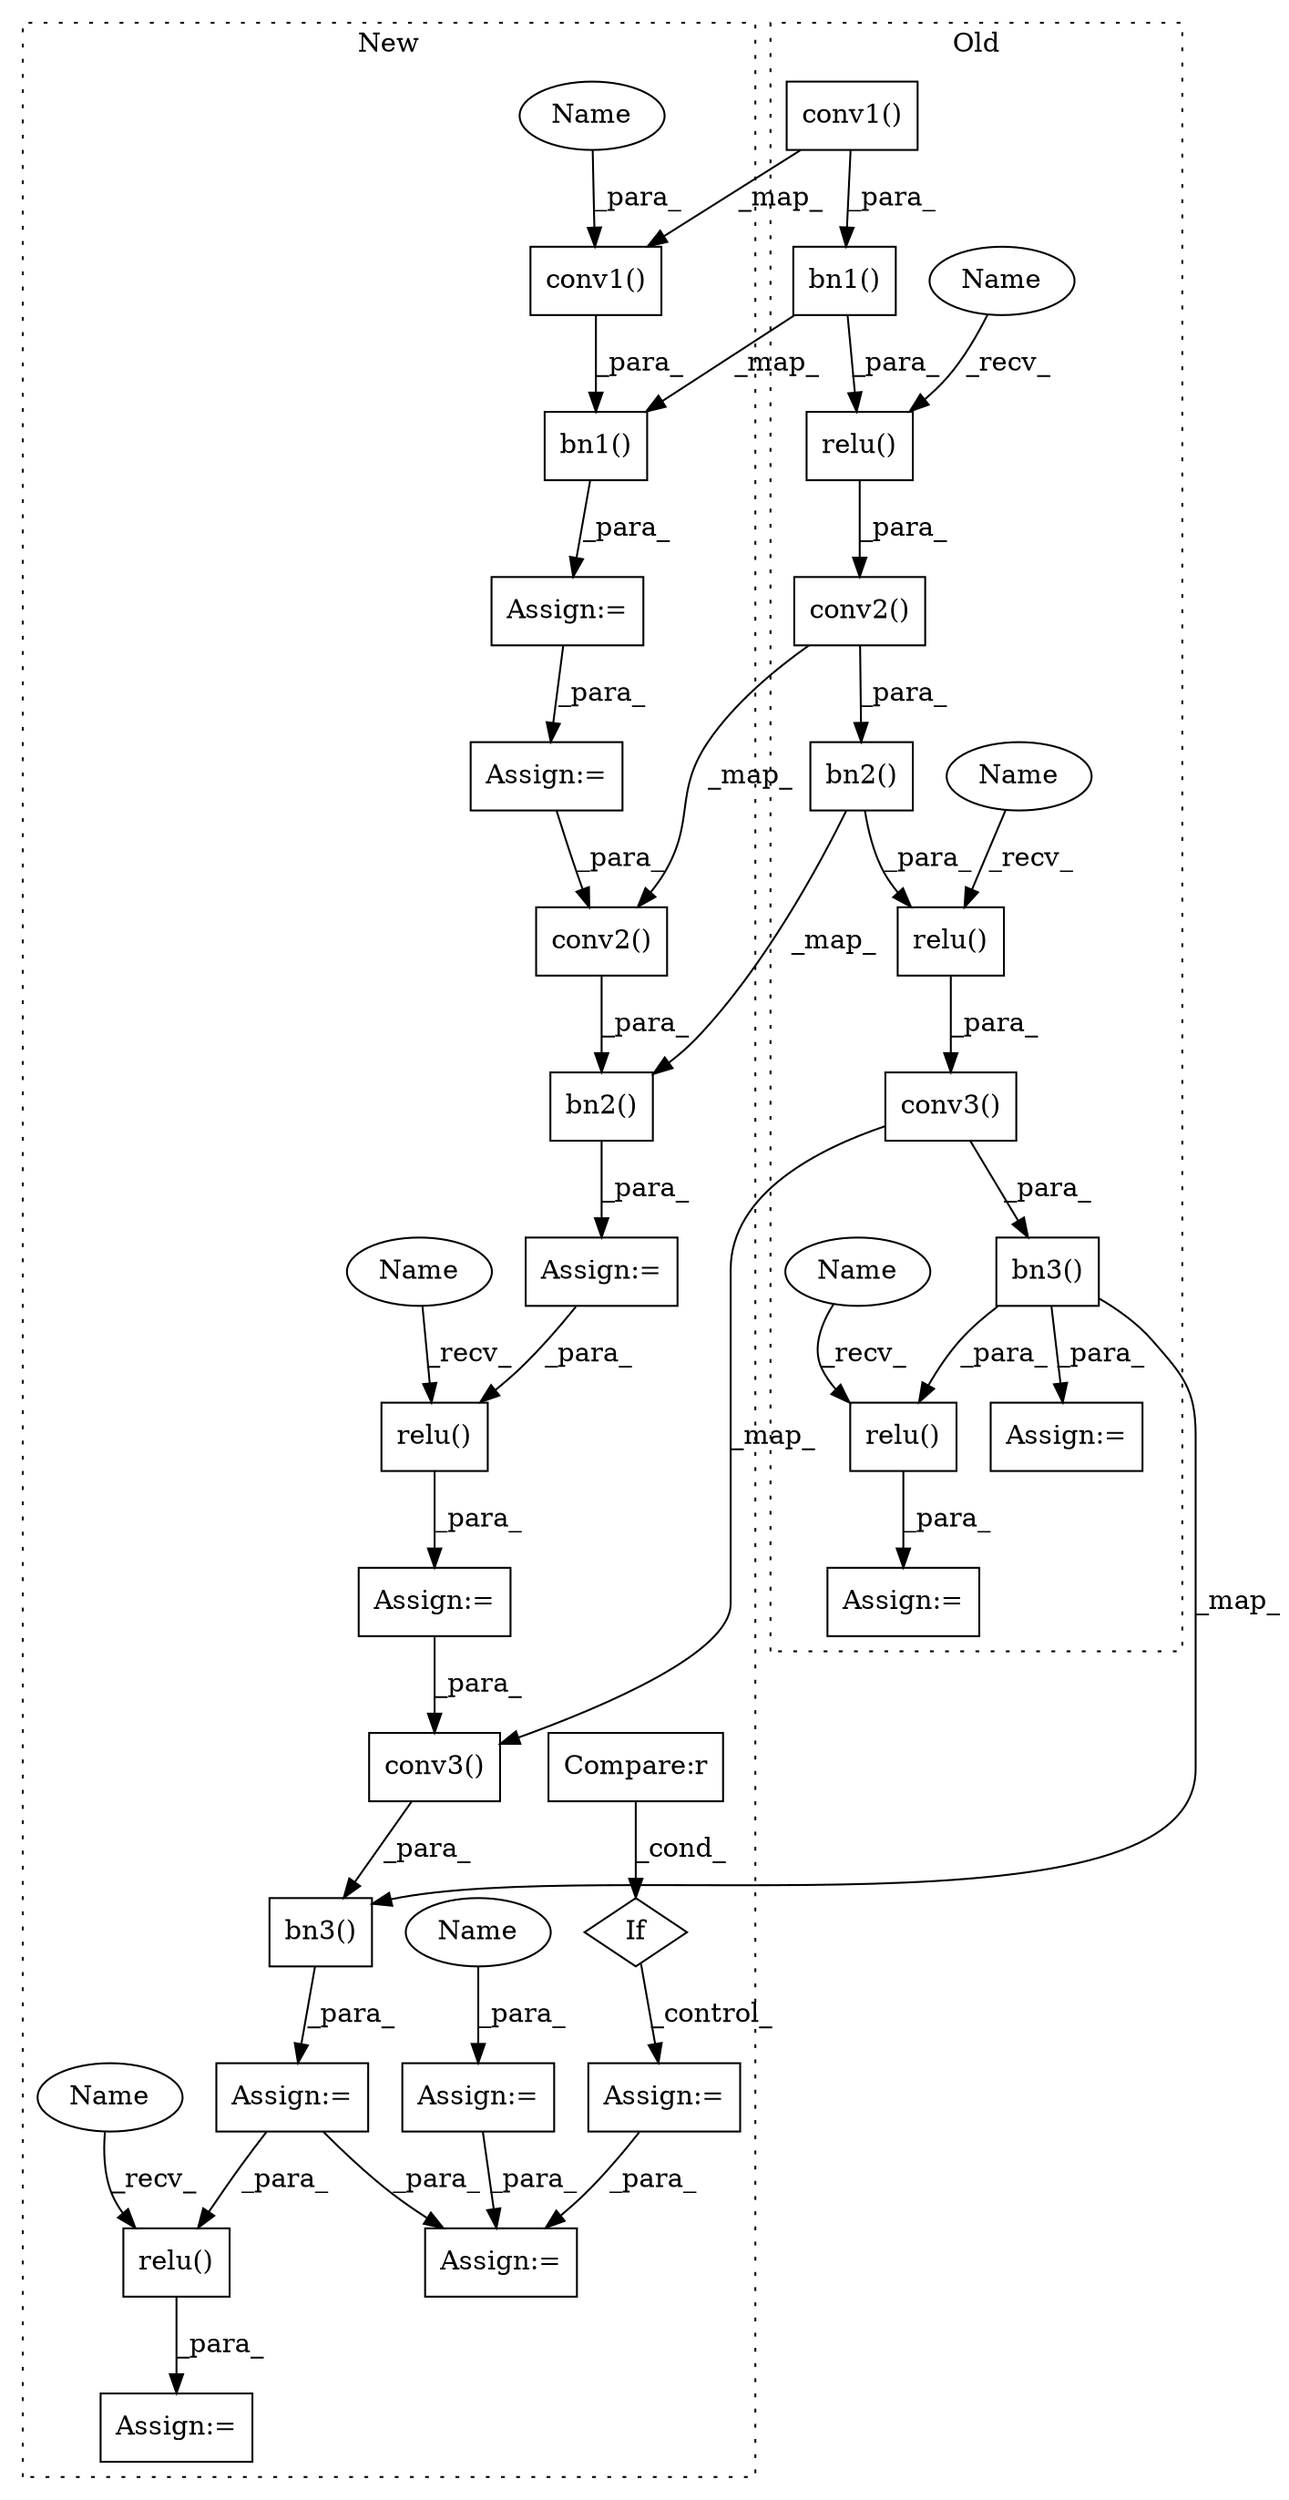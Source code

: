 digraph G {
subgraph cluster0 {
1 [label="conv3()" a="75" s="2214,2228" l="11,1" shape="box"];
4 [label="conv1()" a="75" s="2127,2139" l="11,1" shape="box"];
6 [label="conv2()" a="75" s="2173,2187" l="11,1" shape="box"];
7 [label="relu()" a="75" s="2279,2289" l="7,1" shape="box"];
9 [label="Assign:=" a="68" s="2276" l="3" shape="box"];
11 [label="bn1()" a="75" s="2118,2140" l="9,1" shape="box"];
12 [label="relu()" a="75" s="2157,2189" l="7,1" shape="box"];
13 [label="bn2()" a="75" s="2164,2188" l="9,1" shape="box"];
18 [label="bn3()" a="75" s="2205,2229" l="9,1" shape="box"];
19 [label="Assign:=" a="68" s="2242" l="4" shape="box"];
25 [label="relu()" a="75" s="2111,2141" l="7,1" shape="box"];
33 [label="Name" a="87" s="2111" l="1" shape="ellipse"];
34 [label="Name" a="87" s="2279" l="1" shape="ellipse"];
35 [label="Name" a="87" s="2157" l="1" shape="ellipse"];
label = "Old";
style="dotted";
}
subgraph cluster1 {
2 [label="conv3()" a="75" s="3234,3248" l="11,1" shape="box"];
3 [label="conv1()" a="75" s="3060,3072" l="11,1" shape="box"];
5 [label="conv2()" a="75" s="3146,3160" l="11,1" shape="box"];
8 [label="relu()" a="75" s="3400,3413" l="10,1" shape="box"];
10 [label="bn1()" a="75" s="3088,3100" l="9,1" shape="box"];
14 [label="bn2()" a="75" s="3176,3188" l="9,1" shape="box"];
15 [label="Assign:=" a="68" s="3397" l="3" shape="box"];
16 [label="Assign:=" a="68" s="3373" l="4" shape="box"];
17 [label="bn3()" a="75" s="3264,3276" l="9,1" shape="box"];
20 [label="Assign:=" a="68" s="3339" l="3" shape="box"];
21 [label="If" a="96" s="3287,3317" l="3,14" shape="diamond"];
22 [label="Compare:r" a="40" s="3290" l="27" shape="box"];
23 [label="relu()" a="75" s="3204,3217" l="10,1" shape="box"];
24 [label="Assign:=" a="68" s="3040" l="3" shape="box"];
26 [label="Assign:=" a="68" s="3201" l="3" shape="box"];
27 [label="Assign:=" a="68" s="3113" l="3" shape="box"];
28 [label="Assign:=" a="68" s="3261" l="3" shape="box"];
29 [label="Assign:=" a="68" s="3085" l="3" shape="box"];
30 [label="Assign:=" a="68" s="3173" l="3" shape="box"];
31 [label="Name" a="87" s="3043" l="1" shape="ellipse"];
32 [label="Name" a="87" s="3071" l="1" shape="ellipse"];
36 [label="Name" a="87" s="3204" l="4" shape="ellipse"];
37 [label="Name" a="87" s="3400" l="4" shape="ellipse"];
label = "New";
style="dotted";
}
1 -> 2 [label="_map_"];
1 -> 18 [label="_para_"];
2 -> 17 [label="_para_"];
3 -> 10 [label="_para_"];
4 -> 3 [label="_map_"];
4 -> 11 [label="_para_"];
5 -> 14 [label="_para_"];
6 -> 13 [label="_para_"];
6 -> 5 [label="_map_"];
7 -> 9 [label="_para_"];
8 -> 15 [label="_para_"];
10 -> 29 [label="_para_"];
11 -> 10 [label="_map_"];
11 -> 25 [label="_para_"];
12 -> 1 [label="_para_"];
13 -> 12 [label="_para_"];
13 -> 14 [label="_map_"];
14 -> 30 [label="_para_"];
17 -> 28 [label="_para_"];
18 -> 7 [label="_para_"];
18 -> 17 [label="_map_"];
18 -> 19 [label="_para_"];
20 -> 16 [label="_para_"];
21 -> 20 [label="_control_"];
22 -> 21 [label="_cond_"];
23 -> 26 [label="_para_"];
24 -> 16 [label="_para_"];
25 -> 6 [label="_para_"];
26 -> 2 [label="_para_"];
27 -> 5 [label="_para_"];
28 -> 16 [label="_para_"];
28 -> 8 [label="_para_"];
29 -> 27 [label="_para_"];
30 -> 23 [label="_para_"];
31 -> 24 [label="_para_"];
32 -> 3 [label="_para_"];
33 -> 25 [label="_recv_"];
34 -> 7 [label="_recv_"];
35 -> 12 [label="_recv_"];
36 -> 23 [label="_recv_"];
37 -> 8 [label="_recv_"];
}